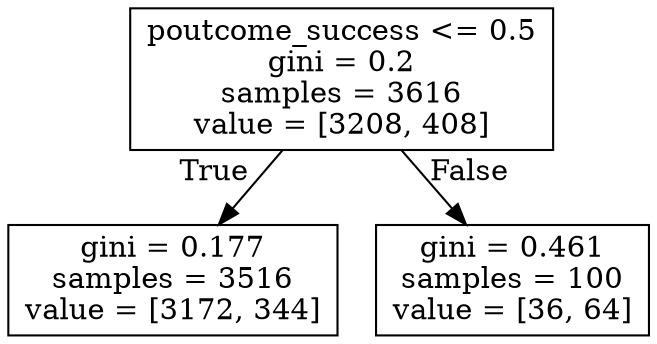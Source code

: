 digraph Tree {
node [shape=box] ;
0 [label="poutcome_success <= 0.5\ngini = 0.2\nsamples = 3616\nvalue = [3208, 408]"] ;
1 [label="gini = 0.177\nsamples = 3516\nvalue = [3172, 344]"] ;
0 -> 1 [labeldistance=2.5, labelangle=45, headlabel="True"] ;
2 [label="gini = 0.461\nsamples = 100\nvalue = [36, 64]"] ;
0 -> 2 [labeldistance=2.5, labelangle=-45, headlabel="False"] ;
}